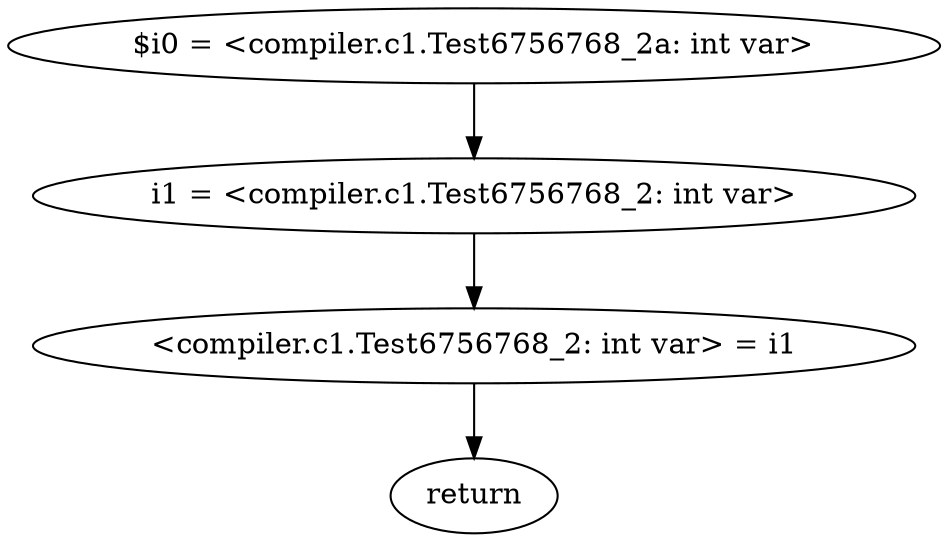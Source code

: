 digraph "unitGraph" {
    "$i0 = <compiler.c1.Test6756768_2a: int var>"
    "i1 = <compiler.c1.Test6756768_2: int var>"
    "<compiler.c1.Test6756768_2: int var> = i1"
    "return"
    "$i0 = <compiler.c1.Test6756768_2a: int var>"->"i1 = <compiler.c1.Test6756768_2: int var>";
    "i1 = <compiler.c1.Test6756768_2: int var>"->"<compiler.c1.Test6756768_2: int var> = i1";
    "<compiler.c1.Test6756768_2: int var> = i1"->"return";
}
